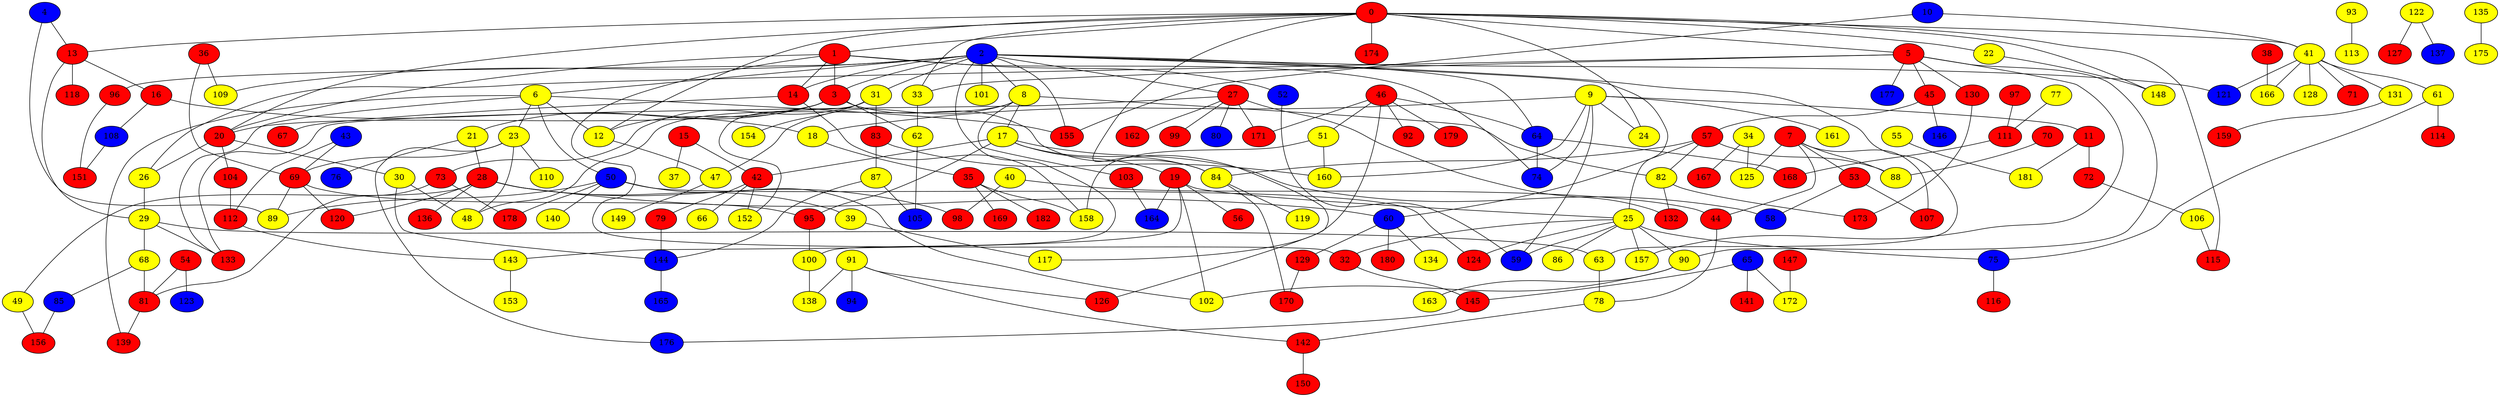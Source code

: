 graph {
0 [style = filled fillcolor = red];
1 [style = filled fillcolor = red];
2 [style = filled fillcolor = blue];
3 [style = filled fillcolor = red];
4 [style = filled fillcolor = blue];
5 [style = filled fillcolor = red];
6 [style = filled fillcolor = yellow];
7 [style = filled fillcolor = red];
8 [style = filled fillcolor = yellow];
9 [style = filled fillcolor = yellow];
10 [style = filled fillcolor = blue];
11 [style = filled fillcolor = red];
12 [style = filled fillcolor = yellow];
13 [style = filled fillcolor = red];
14 [style = filled fillcolor = red];
15 [style = filled fillcolor = red];
16 [style = filled fillcolor = red];
17 [style = filled fillcolor = yellow];
18 [style = filled fillcolor = yellow];
19 [style = filled fillcolor = red];
20 [style = filled fillcolor = red];
21 [style = filled fillcolor = yellow];
22 [style = filled fillcolor = yellow];
23 [style = filled fillcolor = yellow];
24 [style = filled fillcolor = yellow];
25 [style = filled fillcolor = yellow];
26 [style = filled fillcolor = yellow];
27 [style = filled fillcolor = red];
28 [style = filled fillcolor = red];
29 [style = filled fillcolor = yellow];
30 [style = filled fillcolor = yellow];
31 [style = filled fillcolor = yellow];
32 [style = filled fillcolor = red];
33 [style = filled fillcolor = yellow];
34 [style = filled fillcolor = yellow];
35 [style = filled fillcolor = red];
36 [style = filled fillcolor = red];
37 [style = filled fillcolor = yellow];
38 [style = filled fillcolor = red];
39 [style = filled fillcolor = yellow];
40 [style = filled fillcolor = yellow];
41 [style = filled fillcolor = yellow];
42 [style = filled fillcolor = red];
43 [style = filled fillcolor = blue];
44 [style = filled fillcolor = red];
45 [style = filled fillcolor = red];
46 [style = filled fillcolor = red];
47 [style = filled fillcolor = yellow];
48 [style = filled fillcolor = yellow];
49 [style = filled fillcolor = yellow];
50 [style = filled fillcolor = blue];
51 [style = filled fillcolor = yellow];
52 [style = filled fillcolor = blue];
53 [style = filled fillcolor = red];
54 [style = filled fillcolor = red];
55 [style = filled fillcolor = yellow];
56 [style = filled fillcolor = red];
57 [style = filled fillcolor = red];
58 [style = filled fillcolor = blue];
59 [style = filled fillcolor = blue];
60 [style = filled fillcolor = blue];
61 [style = filled fillcolor = yellow];
62 [style = filled fillcolor = yellow];
63 [style = filled fillcolor = yellow];
64 [style = filled fillcolor = blue];
65 [style = filled fillcolor = blue];
66 [style = filled fillcolor = yellow];
67 [style = filled fillcolor = red];
68 [style = filled fillcolor = yellow];
69 [style = filled fillcolor = red];
70 [style = filled fillcolor = red];
71 [style = filled fillcolor = red];
72 [style = filled fillcolor = red];
73 [style = filled fillcolor = red];
74 [style = filled fillcolor = blue];
75 [style = filled fillcolor = blue];
76 [style = filled fillcolor = blue];
77 [style = filled fillcolor = yellow];
78 [style = filled fillcolor = yellow];
79 [style = filled fillcolor = red];
80 [style = filled fillcolor = blue];
81 [style = filled fillcolor = red];
82 [style = filled fillcolor = yellow];
83 [style = filled fillcolor = red];
84 [style = filled fillcolor = yellow];
85 [style = filled fillcolor = blue];
86 [style = filled fillcolor = yellow];
87 [style = filled fillcolor = yellow];
88 [style = filled fillcolor = yellow];
89 [style = filled fillcolor = yellow];
90 [style = filled fillcolor = yellow];
91 [style = filled fillcolor = yellow];
92 [style = filled fillcolor = red];
93 [style = filled fillcolor = yellow];
94 [style = filled fillcolor = blue];
95 [style = filled fillcolor = red];
96 [style = filled fillcolor = red];
97 [style = filled fillcolor = red];
98 [style = filled fillcolor = red];
99 [style = filled fillcolor = red];
100 [style = filled fillcolor = yellow];
101 [style = filled fillcolor = yellow];
102 [style = filled fillcolor = yellow];
103 [style = filled fillcolor = red];
104 [style = filled fillcolor = red];
105 [style = filled fillcolor = blue];
106 [style = filled fillcolor = yellow];
107 [style = filled fillcolor = red];
108 [style = filled fillcolor = blue];
109 [style = filled fillcolor = yellow];
110 [style = filled fillcolor = yellow];
111 [style = filled fillcolor = red];
112 [style = filled fillcolor = red];
113 [style = filled fillcolor = yellow];
114 [style = filled fillcolor = red];
115 [style = filled fillcolor = red];
116 [style = filled fillcolor = red];
117 [style = filled fillcolor = yellow];
118 [style = filled fillcolor = red];
119 [style = filled fillcolor = yellow];
120 [style = filled fillcolor = red];
121 [style = filled fillcolor = blue];
122 [style = filled fillcolor = yellow];
123 [style = filled fillcolor = blue];
124 [style = filled fillcolor = red];
125 [style = filled fillcolor = yellow];
126 [style = filled fillcolor = red];
127 [style = filled fillcolor = red];
128 [style = filled fillcolor = yellow];
129 [style = filled fillcolor = red];
130 [style = filled fillcolor = red];
131 [style = filled fillcolor = yellow];
132 [style = filled fillcolor = red];
133 [style = filled fillcolor = red];
134 [style = filled fillcolor = yellow];
135 [style = filled fillcolor = yellow];
136 [style = filled fillcolor = red];
137 [style = filled fillcolor = blue];
138 [style = filled fillcolor = yellow];
139 [style = filled fillcolor = red];
140 [style = filled fillcolor = yellow];
141 [style = filled fillcolor = red];
142 [style = filled fillcolor = red];
143 [style = filled fillcolor = yellow];
144 [style = filled fillcolor = blue];
145 [style = filled fillcolor = red];
146 [style = filled fillcolor = blue];
147 [style = filled fillcolor = red];
148 [style = filled fillcolor = yellow];
149 [style = filled fillcolor = yellow];
150 [style = filled fillcolor = red];
151 [style = filled fillcolor = red];
152 [style = filled fillcolor = yellow];
153 [style = filled fillcolor = yellow];
154 [style = filled fillcolor = yellow];
155 [style = filled fillcolor = red];
156 [style = filled fillcolor = red];
157 [style = filled fillcolor = yellow];
158 [style = filled fillcolor = yellow];
159 [style = filled fillcolor = red];
160 [style = filled fillcolor = yellow];
161 [style = filled fillcolor = yellow];
162 [style = filled fillcolor = red];
163 [style = filled fillcolor = yellow];
164 [style = filled fillcolor = blue];
165 [style = filled fillcolor = blue];
166 [style = filled fillcolor = yellow];
167 [style = filled fillcolor = red];
168 [style = filled fillcolor = red];
169 [style = filled fillcolor = red];
170 [style = filled fillcolor = red];
171 [style = filled fillcolor = red];
172 [style = filled fillcolor = yellow];
173 [style = filled fillcolor = red];
174 [style = filled fillcolor = red];
175 [style = filled fillcolor = yellow];
176 [style = filled fillcolor = blue];
177 [style = filled fillcolor = blue];
178 [style = filled fillcolor = red];
179 [style = filled fillcolor = red];
180 [style = filled fillcolor = red];
181 [style = filled fillcolor = yellow];
182 [style = filled fillcolor = red];
5 -- 45;
0 -- 13;
0 -- 12;
0 -- 5;
0 -- 1;
0 -- 20;
0 -- 22;
0 -- 24;
0 -- 33;
0 -- 41;
0 -- 115;
0 -- 126;
0 -- 148;
0 -- 174;
1 -- 3;
1 -- 14;
1 -- 20;
1 -- 32;
1 -- 52;
1 -- 74;
2 -- 3;
2 -- 6;
2 -- 8;
2 -- 14;
2 -- 25;
2 -- 27;
2 -- 31;
2 -- 63;
2 -- 64;
2 -- 96;
2 -- 100;
2 -- 101;
2 -- 109;
2 -- 121;
2 -- 155;
3 -- 12;
3 -- 20;
3 -- 21;
3 -- 62;
3 -- 84;
4 -- 13;
4 -- 89;
5 -- 26;
5 -- 33;
5 -- 90;
5 -- 130;
5 -- 157;
5 -- 177;
6 -- 12;
6 -- 23;
6 -- 50;
6 -- 133;
6 -- 139;
6 -- 155;
7 -- 44;
7 -- 53;
7 -- 88;
7 -- 107;
7 -- 125;
8 -- 17;
8 -- 47;
8 -- 48;
8 -- 82;
8 -- 103;
9 -- 11;
9 -- 18;
9 -- 24;
9 -- 59;
9 -- 74;
9 -- 160;
9 -- 161;
10 -- 41;
10 -- 155;
11 -- 72;
11 -- 181;
12 -- 47;
13 -- 16;
13 -- 29;
13 -- 118;
14 -- 67;
14 -- 158;
15 -- 37;
15 -- 42;
16 -- 18;
16 -- 108;
17 -- 19;
17 -- 42;
17 -- 58;
17 -- 84;
17 -- 95;
18 -- 35;
19 -- 25;
19 -- 56;
19 -- 102;
19 -- 143;
19 -- 164;
20 -- 26;
20 -- 30;
20 -- 104;
21 -- 28;
21 -- 76;
22 -- 148;
23 -- 48;
23 -- 69;
23 -- 110;
23 -- 176;
25 -- 32;
25 -- 59;
25 -- 75;
25 -- 86;
25 -- 90;
25 -- 124;
25 -- 157;
26 -- 29;
27 -- 80;
27 -- 99;
27 -- 132;
27 -- 133;
27 -- 162;
27 -- 171;
28 -- 39;
28 -- 49;
28 -- 60;
28 -- 98;
28 -- 120;
28 -- 136;
29 -- 63;
29 -- 68;
29 -- 133;
30 -- 48;
30 -- 144;
31 -- 73;
31 -- 83;
31 -- 152;
31 -- 154;
32 -- 145;
33 -- 62;
34 -- 125;
34 -- 167;
35 -- 158;
35 -- 169;
35 -- 182;
36 -- 69;
36 -- 109;
38 -- 166;
39 -- 117;
40 -- 44;
40 -- 98;
41 -- 61;
41 -- 71;
41 -- 121;
41 -- 128;
41 -- 131;
41 -- 166;
42 -- 66;
42 -- 79;
42 -- 152;
43 -- 69;
43 -- 112;
44 -- 78;
45 -- 57;
45 -- 146;
46 -- 51;
46 -- 64;
46 -- 92;
46 -- 117;
46 -- 171;
46 -- 179;
47 -- 149;
49 -- 156;
50 -- 89;
50 -- 102;
50 -- 124;
50 -- 140;
50 -- 178;
51 -- 158;
51 -- 160;
52 -- 59;
53 -- 58;
53 -- 107;
54 -- 81;
54 -- 123;
55 -- 181;
57 -- 60;
57 -- 82;
57 -- 84;
57 -- 88;
60 -- 129;
60 -- 134;
60 -- 180;
61 -- 75;
61 -- 114;
62 -- 105;
63 -- 78;
64 -- 74;
64 -- 168;
65 -- 141;
65 -- 145;
65 -- 172;
68 -- 81;
68 -- 85;
69 -- 89;
69 -- 95;
69 -- 120;
70 -- 88;
72 -- 106;
73 -- 81;
73 -- 178;
75 -- 116;
77 -- 111;
78 -- 142;
79 -- 144;
81 -- 139;
82 -- 132;
82 -- 173;
83 -- 87;
83 -- 160;
84 -- 119;
84 -- 170;
85 -- 156;
87 -- 105;
87 -- 144;
90 -- 102;
90 -- 163;
91 -- 94;
91 -- 126;
91 -- 138;
91 -- 142;
93 -- 113;
95 -- 100;
96 -- 151;
97 -- 111;
100 -- 138;
103 -- 164;
104 -- 112;
106 -- 115;
108 -- 151;
111 -- 168;
112 -- 143;
122 -- 127;
122 -- 137;
129 -- 170;
130 -- 173;
131 -- 159;
135 -- 175;
142 -- 150;
143 -- 153;
144 -- 165;
145 -- 176;
147 -- 172;
}
